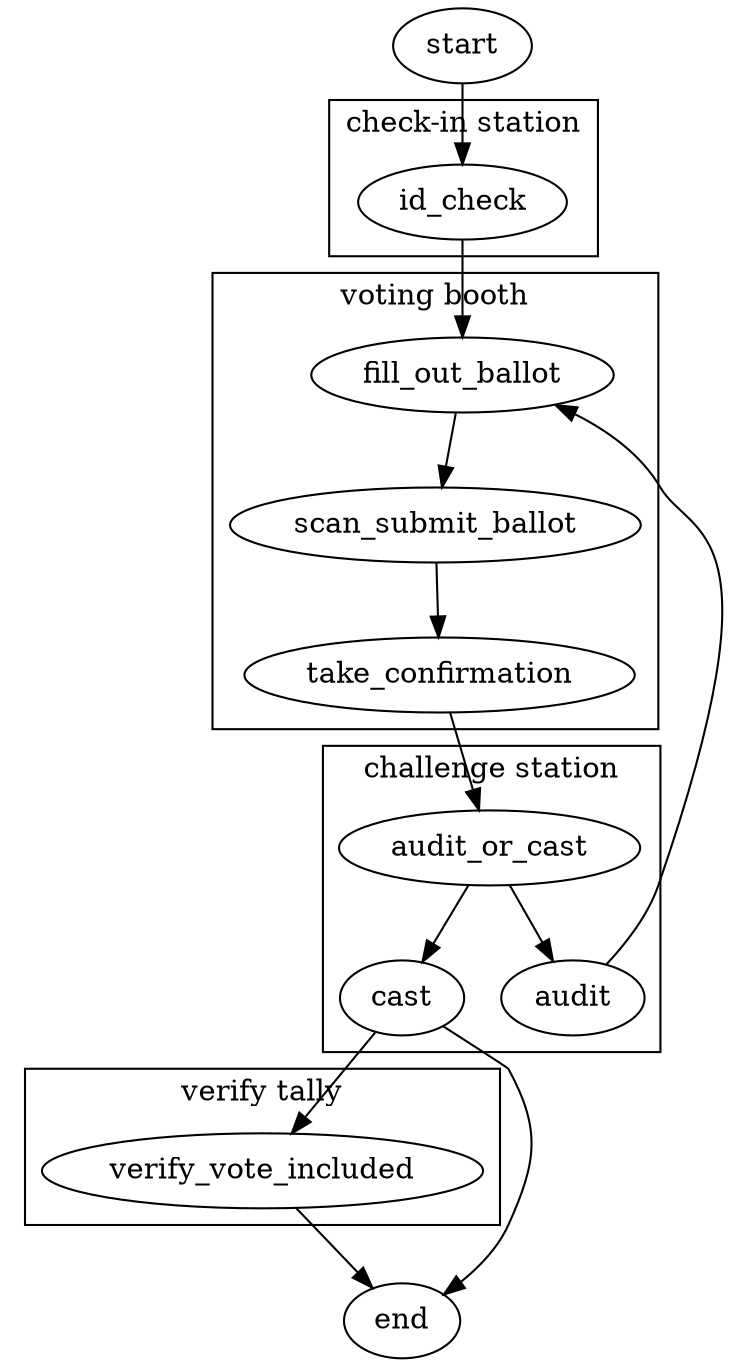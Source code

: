 digraph current_workflow {
  start -> id_check
  subgraph cluster_votingbooth {
    label="voting booth"
    fill_out_ballot -> scan_submit_ballot -> take_confirmation
  }
  subgraph cluster_checkin {
    label="check-in station"
    id_check -> fill_out_ballot
  }
  subgraph cluster_challenge {
    label="challenge station"
    audit_or_cast -> {audit,cast}
    rank=same {audit,cast}
  }
  subgraph cluster_verify {
    label="verify tally"
    verify_vote_included
  }
  take_confirmation -> audit_or_cast
  audit -> fill_out_ballot
  cast -> verify_vote_included
  verify_vote_included -> end
  cast -> end
}
